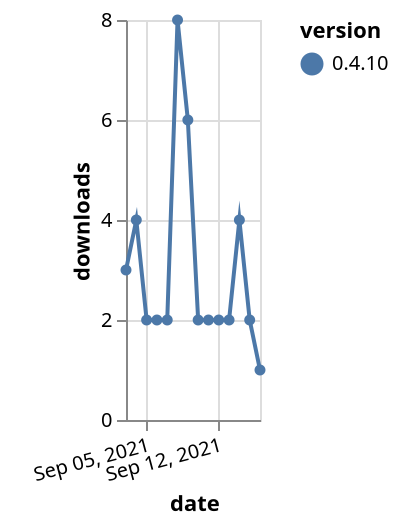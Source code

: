 {"$schema": "https://vega.github.io/schema/vega-lite/v5.json", "description": "A simple bar chart with embedded data.", "data": {"values": [{"date": "2021-09-03", "total": 11462, "delta": 3, "version": "0.4.10"}, {"date": "2021-09-04", "total": 11466, "delta": 4, "version": "0.4.10"}, {"date": "2021-09-05", "total": 11468, "delta": 2, "version": "0.4.10"}, {"date": "2021-09-06", "total": 11470, "delta": 2, "version": "0.4.10"}, {"date": "2021-09-07", "total": 11472, "delta": 2, "version": "0.4.10"}, {"date": "2021-09-08", "total": 11480, "delta": 8, "version": "0.4.10"}, {"date": "2021-09-09", "total": 11486, "delta": 6, "version": "0.4.10"}, {"date": "2021-09-10", "total": 11488, "delta": 2, "version": "0.4.10"}, {"date": "2021-09-11", "total": 11490, "delta": 2, "version": "0.4.10"}, {"date": "2021-09-12", "total": 11492, "delta": 2, "version": "0.4.10"}, {"date": "2021-09-13", "total": 11494, "delta": 2, "version": "0.4.10"}, {"date": "2021-09-14", "total": 11498, "delta": 4, "version": "0.4.10"}, {"date": "2021-09-15", "total": 11500, "delta": 2, "version": "0.4.10"}, {"date": "2021-09-16", "total": 11501, "delta": 1, "version": "0.4.10"}]}, "width": "container", "mark": {"type": "line", "point": {"filled": true}}, "encoding": {"x": {"field": "date", "type": "temporal", "timeUnit": "yearmonthdate", "title": "date", "axis": {"labelAngle": -15}}, "y": {"field": "delta", "type": "quantitative", "title": "downloads"}, "color": {"field": "version", "type": "nominal"}, "tooltip": {"field": "delta"}}}